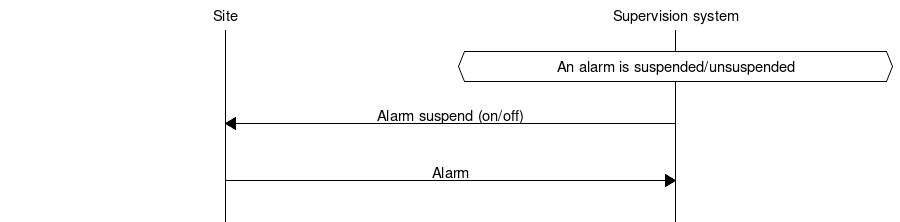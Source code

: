 # MSC for Alarm system from system

msc {
  hscale = "1.5", arcgradient = "0";

  site [label="Site"], system [label="Supervision system"];

  |||;
  system abox system [ label = "An alarm is suspended/unsuspended" ];
  |||;
  site<=system [ label = "Alarm suspend (on/off)" ];
  |||;
  site=>system [ label = "Alarm" ];
  |||;
}
